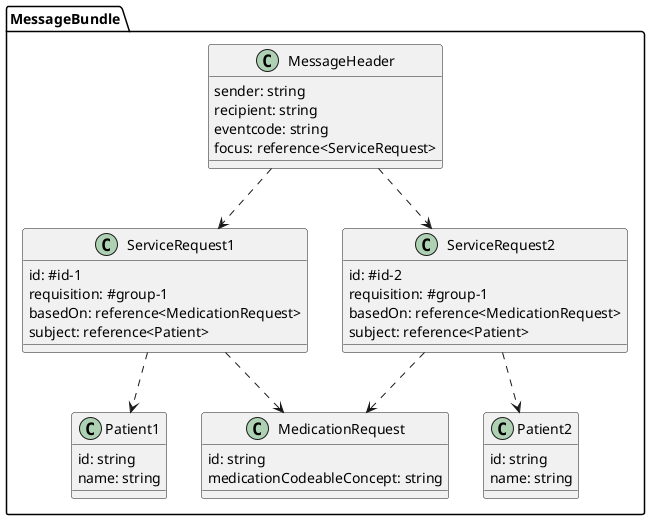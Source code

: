 @startuml "multiple-request-diagram-2"
package "MessageBundle" {


  class MessageHeader {
      sender: string
      recipient: string
      eventcode: string
      focus: reference<ServiceRequest>
  }

  class ServiceRequest1 {
      id: #id-1
      requisition: #group-1
      basedOn: reference<MedicationRequest>
      subject: reference<Patient>
  }

  class ServiceRequest2 {
      id: #id-2
      requisition: #group-1
      basedOn: reference<MedicationRequest>
      subject: reference<Patient>
  }

  class Patient1 {
      id: string
      name: string
  }

  class Patient2 {
      id: string
      name: string
  }

  class MedicationRequest {
      id: string
      medicationCodeableConcept: string
  }

}

MessageHeader ..> ServiceRequest1
MessageHeader ..> ServiceRequest2
ServiceRequest1 ..> Patient1
ServiceRequest1 ..> MedicationRequest
ServiceRequest2 ..> Patient2
ServiceRequest2 ..> MedicationRequest

@enduml